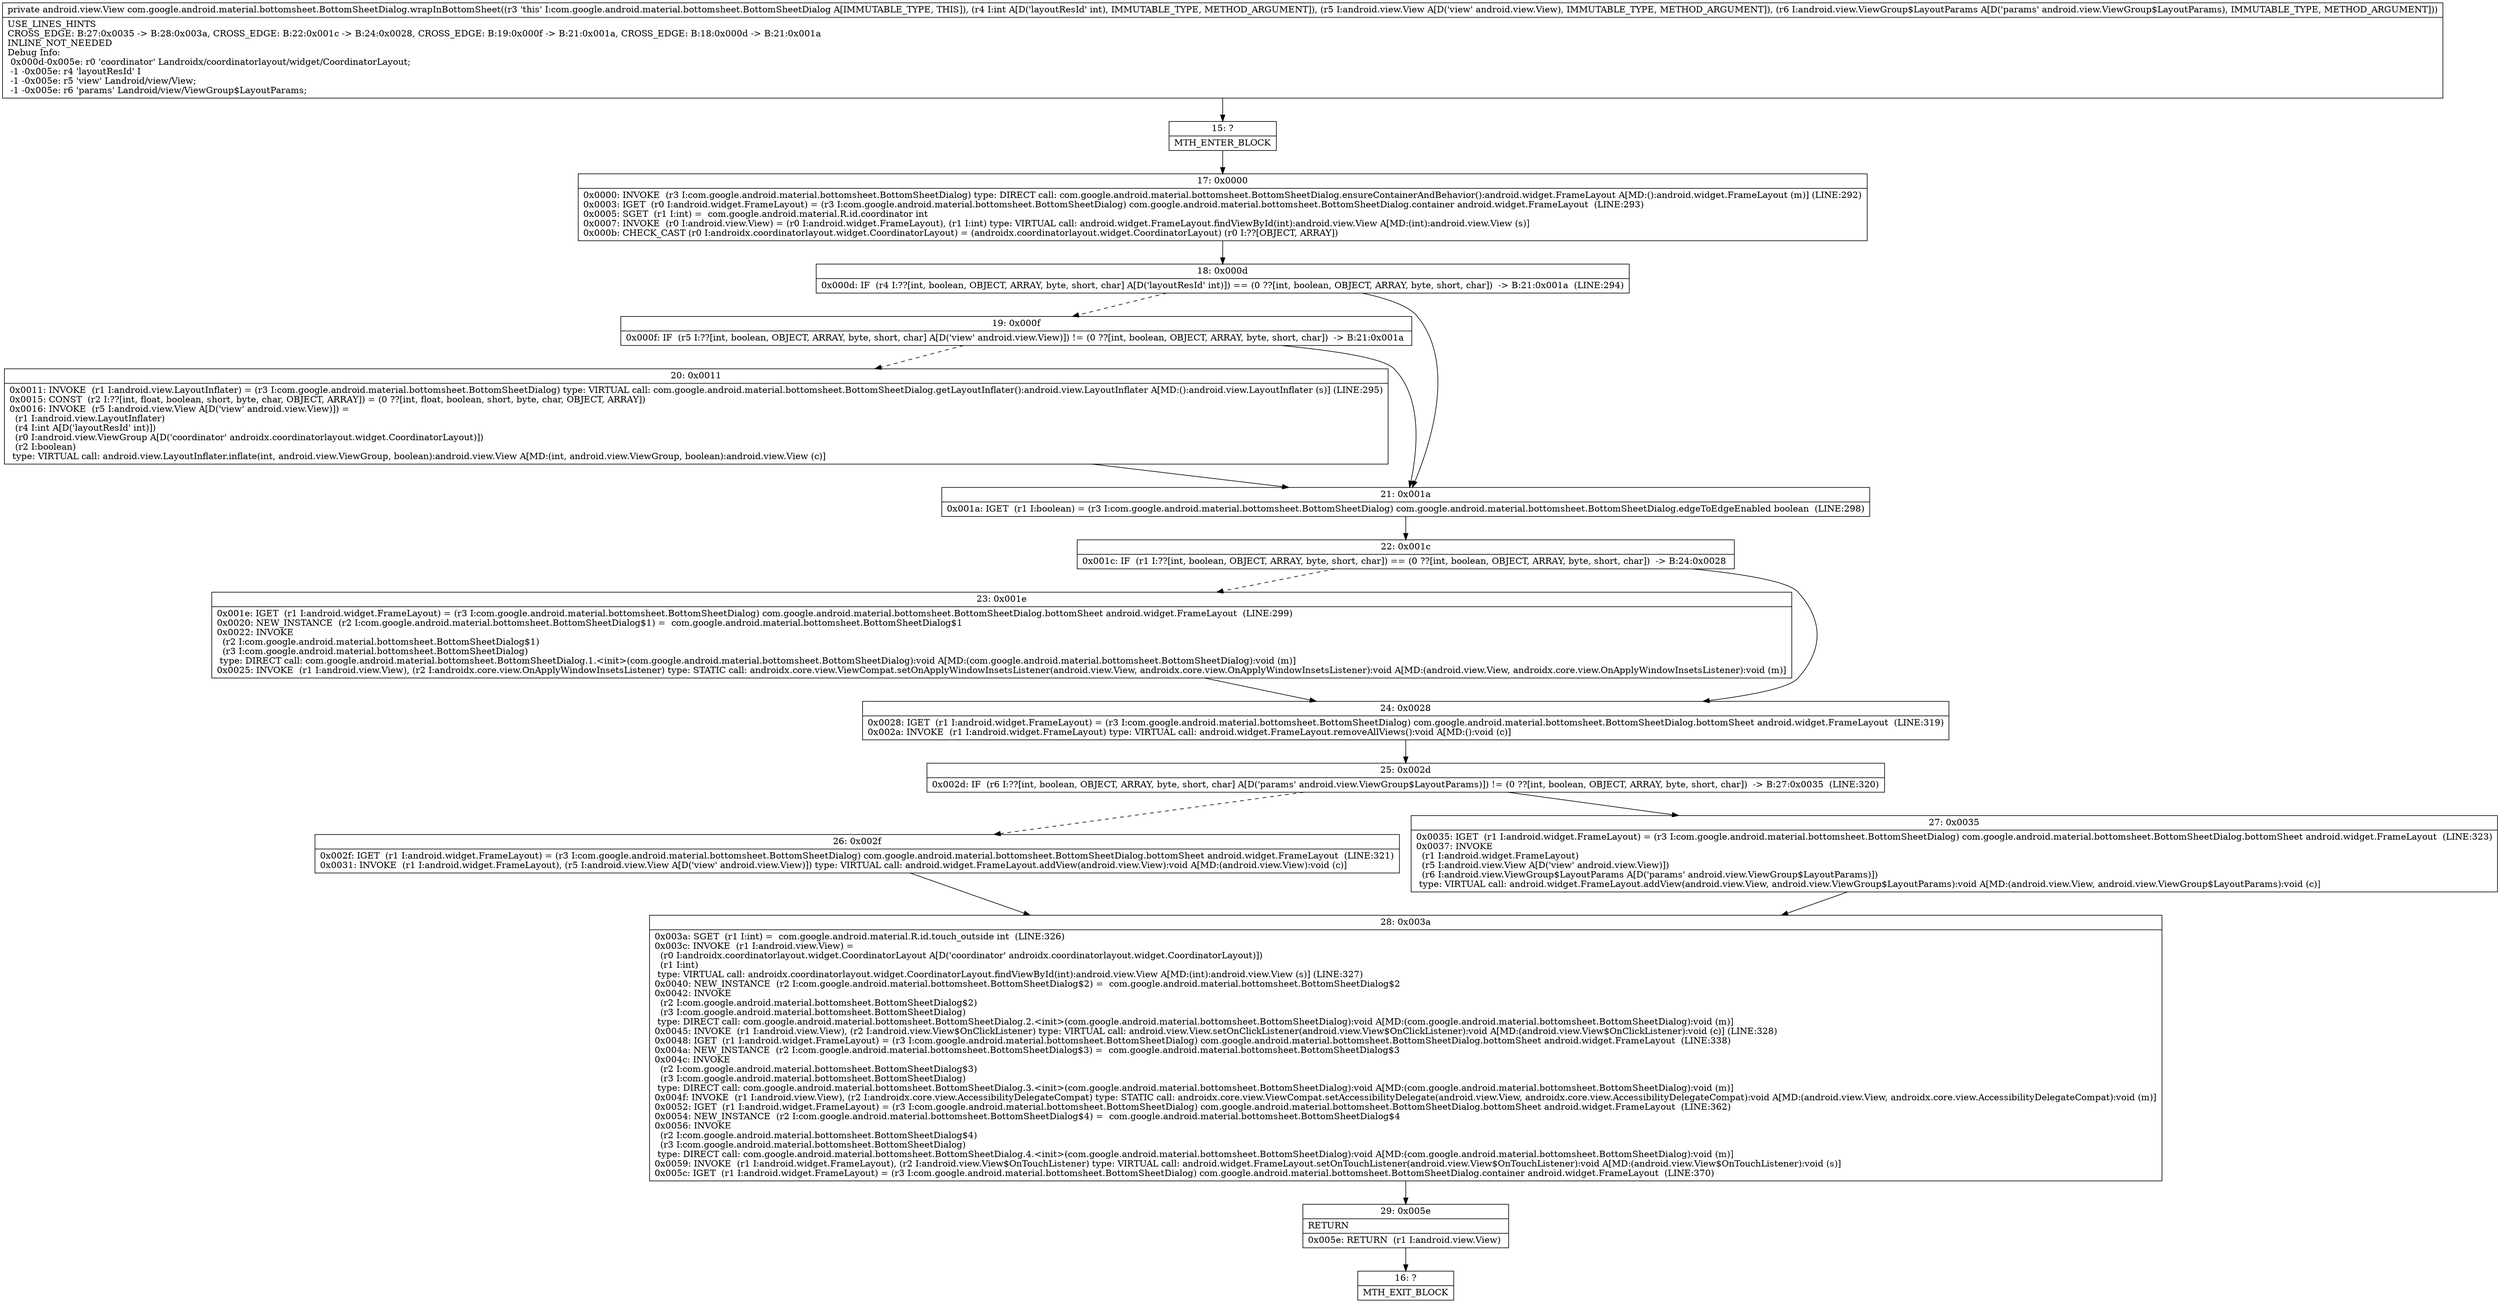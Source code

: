 digraph "CFG forcom.google.android.material.bottomsheet.BottomSheetDialog.wrapInBottomSheet(ILandroid\/view\/View;Landroid\/view\/ViewGroup$LayoutParams;)Landroid\/view\/View;" {
Node_15 [shape=record,label="{15\:\ ?|MTH_ENTER_BLOCK\l}"];
Node_17 [shape=record,label="{17\:\ 0x0000|0x0000: INVOKE  (r3 I:com.google.android.material.bottomsheet.BottomSheetDialog) type: DIRECT call: com.google.android.material.bottomsheet.BottomSheetDialog.ensureContainerAndBehavior():android.widget.FrameLayout A[MD:():android.widget.FrameLayout (m)] (LINE:292)\l0x0003: IGET  (r0 I:android.widget.FrameLayout) = (r3 I:com.google.android.material.bottomsheet.BottomSheetDialog) com.google.android.material.bottomsheet.BottomSheetDialog.container android.widget.FrameLayout  (LINE:293)\l0x0005: SGET  (r1 I:int) =  com.google.android.material.R.id.coordinator int \l0x0007: INVOKE  (r0 I:android.view.View) = (r0 I:android.widget.FrameLayout), (r1 I:int) type: VIRTUAL call: android.widget.FrameLayout.findViewById(int):android.view.View A[MD:(int):android.view.View (s)]\l0x000b: CHECK_CAST (r0 I:androidx.coordinatorlayout.widget.CoordinatorLayout) = (androidx.coordinatorlayout.widget.CoordinatorLayout) (r0 I:??[OBJECT, ARRAY]) \l}"];
Node_18 [shape=record,label="{18\:\ 0x000d|0x000d: IF  (r4 I:??[int, boolean, OBJECT, ARRAY, byte, short, char] A[D('layoutResId' int)]) == (0 ??[int, boolean, OBJECT, ARRAY, byte, short, char])  \-\> B:21:0x001a  (LINE:294)\l}"];
Node_19 [shape=record,label="{19\:\ 0x000f|0x000f: IF  (r5 I:??[int, boolean, OBJECT, ARRAY, byte, short, char] A[D('view' android.view.View)]) != (0 ??[int, boolean, OBJECT, ARRAY, byte, short, char])  \-\> B:21:0x001a \l}"];
Node_20 [shape=record,label="{20\:\ 0x0011|0x0011: INVOKE  (r1 I:android.view.LayoutInflater) = (r3 I:com.google.android.material.bottomsheet.BottomSheetDialog) type: VIRTUAL call: com.google.android.material.bottomsheet.BottomSheetDialog.getLayoutInflater():android.view.LayoutInflater A[MD:():android.view.LayoutInflater (s)] (LINE:295)\l0x0015: CONST  (r2 I:??[int, float, boolean, short, byte, char, OBJECT, ARRAY]) = (0 ??[int, float, boolean, short, byte, char, OBJECT, ARRAY]) \l0x0016: INVOKE  (r5 I:android.view.View A[D('view' android.view.View)]) = \l  (r1 I:android.view.LayoutInflater)\l  (r4 I:int A[D('layoutResId' int)])\l  (r0 I:android.view.ViewGroup A[D('coordinator' androidx.coordinatorlayout.widget.CoordinatorLayout)])\l  (r2 I:boolean)\l type: VIRTUAL call: android.view.LayoutInflater.inflate(int, android.view.ViewGroup, boolean):android.view.View A[MD:(int, android.view.ViewGroup, boolean):android.view.View (c)]\l}"];
Node_21 [shape=record,label="{21\:\ 0x001a|0x001a: IGET  (r1 I:boolean) = (r3 I:com.google.android.material.bottomsheet.BottomSheetDialog) com.google.android.material.bottomsheet.BottomSheetDialog.edgeToEdgeEnabled boolean  (LINE:298)\l}"];
Node_22 [shape=record,label="{22\:\ 0x001c|0x001c: IF  (r1 I:??[int, boolean, OBJECT, ARRAY, byte, short, char]) == (0 ??[int, boolean, OBJECT, ARRAY, byte, short, char])  \-\> B:24:0x0028 \l}"];
Node_23 [shape=record,label="{23\:\ 0x001e|0x001e: IGET  (r1 I:android.widget.FrameLayout) = (r3 I:com.google.android.material.bottomsheet.BottomSheetDialog) com.google.android.material.bottomsheet.BottomSheetDialog.bottomSheet android.widget.FrameLayout  (LINE:299)\l0x0020: NEW_INSTANCE  (r2 I:com.google.android.material.bottomsheet.BottomSheetDialog$1) =  com.google.android.material.bottomsheet.BottomSheetDialog$1 \l0x0022: INVOKE  \l  (r2 I:com.google.android.material.bottomsheet.BottomSheetDialog$1)\l  (r3 I:com.google.android.material.bottomsheet.BottomSheetDialog)\l type: DIRECT call: com.google.android.material.bottomsheet.BottomSheetDialog.1.\<init\>(com.google.android.material.bottomsheet.BottomSheetDialog):void A[MD:(com.google.android.material.bottomsheet.BottomSheetDialog):void (m)]\l0x0025: INVOKE  (r1 I:android.view.View), (r2 I:androidx.core.view.OnApplyWindowInsetsListener) type: STATIC call: androidx.core.view.ViewCompat.setOnApplyWindowInsetsListener(android.view.View, androidx.core.view.OnApplyWindowInsetsListener):void A[MD:(android.view.View, androidx.core.view.OnApplyWindowInsetsListener):void (m)]\l}"];
Node_24 [shape=record,label="{24\:\ 0x0028|0x0028: IGET  (r1 I:android.widget.FrameLayout) = (r3 I:com.google.android.material.bottomsheet.BottomSheetDialog) com.google.android.material.bottomsheet.BottomSheetDialog.bottomSheet android.widget.FrameLayout  (LINE:319)\l0x002a: INVOKE  (r1 I:android.widget.FrameLayout) type: VIRTUAL call: android.widget.FrameLayout.removeAllViews():void A[MD:():void (c)]\l}"];
Node_25 [shape=record,label="{25\:\ 0x002d|0x002d: IF  (r6 I:??[int, boolean, OBJECT, ARRAY, byte, short, char] A[D('params' android.view.ViewGroup$LayoutParams)]) != (0 ??[int, boolean, OBJECT, ARRAY, byte, short, char])  \-\> B:27:0x0035  (LINE:320)\l}"];
Node_26 [shape=record,label="{26\:\ 0x002f|0x002f: IGET  (r1 I:android.widget.FrameLayout) = (r3 I:com.google.android.material.bottomsheet.BottomSheetDialog) com.google.android.material.bottomsheet.BottomSheetDialog.bottomSheet android.widget.FrameLayout  (LINE:321)\l0x0031: INVOKE  (r1 I:android.widget.FrameLayout), (r5 I:android.view.View A[D('view' android.view.View)]) type: VIRTUAL call: android.widget.FrameLayout.addView(android.view.View):void A[MD:(android.view.View):void (c)]\l}"];
Node_28 [shape=record,label="{28\:\ 0x003a|0x003a: SGET  (r1 I:int) =  com.google.android.material.R.id.touch_outside int  (LINE:326)\l0x003c: INVOKE  (r1 I:android.view.View) = \l  (r0 I:androidx.coordinatorlayout.widget.CoordinatorLayout A[D('coordinator' androidx.coordinatorlayout.widget.CoordinatorLayout)])\l  (r1 I:int)\l type: VIRTUAL call: androidx.coordinatorlayout.widget.CoordinatorLayout.findViewById(int):android.view.View A[MD:(int):android.view.View (s)] (LINE:327)\l0x0040: NEW_INSTANCE  (r2 I:com.google.android.material.bottomsheet.BottomSheetDialog$2) =  com.google.android.material.bottomsheet.BottomSheetDialog$2 \l0x0042: INVOKE  \l  (r2 I:com.google.android.material.bottomsheet.BottomSheetDialog$2)\l  (r3 I:com.google.android.material.bottomsheet.BottomSheetDialog)\l type: DIRECT call: com.google.android.material.bottomsheet.BottomSheetDialog.2.\<init\>(com.google.android.material.bottomsheet.BottomSheetDialog):void A[MD:(com.google.android.material.bottomsheet.BottomSheetDialog):void (m)]\l0x0045: INVOKE  (r1 I:android.view.View), (r2 I:android.view.View$OnClickListener) type: VIRTUAL call: android.view.View.setOnClickListener(android.view.View$OnClickListener):void A[MD:(android.view.View$OnClickListener):void (c)] (LINE:328)\l0x0048: IGET  (r1 I:android.widget.FrameLayout) = (r3 I:com.google.android.material.bottomsheet.BottomSheetDialog) com.google.android.material.bottomsheet.BottomSheetDialog.bottomSheet android.widget.FrameLayout  (LINE:338)\l0x004a: NEW_INSTANCE  (r2 I:com.google.android.material.bottomsheet.BottomSheetDialog$3) =  com.google.android.material.bottomsheet.BottomSheetDialog$3 \l0x004c: INVOKE  \l  (r2 I:com.google.android.material.bottomsheet.BottomSheetDialog$3)\l  (r3 I:com.google.android.material.bottomsheet.BottomSheetDialog)\l type: DIRECT call: com.google.android.material.bottomsheet.BottomSheetDialog.3.\<init\>(com.google.android.material.bottomsheet.BottomSheetDialog):void A[MD:(com.google.android.material.bottomsheet.BottomSheetDialog):void (m)]\l0x004f: INVOKE  (r1 I:android.view.View), (r2 I:androidx.core.view.AccessibilityDelegateCompat) type: STATIC call: androidx.core.view.ViewCompat.setAccessibilityDelegate(android.view.View, androidx.core.view.AccessibilityDelegateCompat):void A[MD:(android.view.View, androidx.core.view.AccessibilityDelegateCompat):void (m)]\l0x0052: IGET  (r1 I:android.widget.FrameLayout) = (r3 I:com.google.android.material.bottomsheet.BottomSheetDialog) com.google.android.material.bottomsheet.BottomSheetDialog.bottomSheet android.widget.FrameLayout  (LINE:362)\l0x0054: NEW_INSTANCE  (r2 I:com.google.android.material.bottomsheet.BottomSheetDialog$4) =  com.google.android.material.bottomsheet.BottomSheetDialog$4 \l0x0056: INVOKE  \l  (r2 I:com.google.android.material.bottomsheet.BottomSheetDialog$4)\l  (r3 I:com.google.android.material.bottomsheet.BottomSheetDialog)\l type: DIRECT call: com.google.android.material.bottomsheet.BottomSheetDialog.4.\<init\>(com.google.android.material.bottomsheet.BottomSheetDialog):void A[MD:(com.google.android.material.bottomsheet.BottomSheetDialog):void (m)]\l0x0059: INVOKE  (r1 I:android.widget.FrameLayout), (r2 I:android.view.View$OnTouchListener) type: VIRTUAL call: android.widget.FrameLayout.setOnTouchListener(android.view.View$OnTouchListener):void A[MD:(android.view.View$OnTouchListener):void (s)]\l0x005c: IGET  (r1 I:android.widget.FrameLayout) = (r3 I:com.google.android.material.bottomsheet.BottomSheetDialog) com.google.android.material.bottomsheet.BottomSheetDialog.container android.widget.FrameLayout  (LINE:370)\l}"];
Node_29 [shape=record,label="{29\:\ 0x005e|RETURN\l|0x005e: RETURN  (r1 I:android.view.View) \l}"];
Node_16 [shape=record,label="{16\:\ ?|MTH_EXIT_BLOCK\l}"];
Node_27 [shape=record,label="{27\:\ 0x0035|0x0035: IGET  (r1 I:android.widget.FrameLayout) = (r3 I:com.google.android.material.bottomsheet.BottomSheetDialog) com.google.android.material.bottomsheet.BottomSheetDialog.bottomSheet android.widget.FrameLayout  (LINE:323)\l0x0037: INVOKE  \l  (r1 I:android.widget.FrameLayout)\l  (r5 I:android.view.View A[D('view' android.view.View)])\l  (r6 I:android.view.ViewGroup$LayoutParams A[D('params' android.view.ViewGroup$LayoutParams)])\l type: VIRTUAL call: android.widget.FrameLayout.addView(android.view.View, android.view.ViewGroup$LayoutParams):void A[MD:(android.view.View, android.view.ViewGroup$LayoutParams):void (c)]\l}"];
MethodNode[shape=record,label="{private android.view.View com.google.android.material.bottomsheet.BottomSheetDialog.wrapInBottomSheet((r3 'this' I:com.google.android.material.bottomsheet.BottomSheetDialog A[IMMUTABLE_TYPE, THIS]), (r4 I:int A[D('layoutResId' int), IMMUTABLE_TYPE, METHOD_ARGUMENT]), (r5 I:android.view.View A[D('view' android.view.View), IMMUTABLE_TYPE, METHOD_ARGUMENT]), (r6 I:android.view.ViewGroup$LayoutParams A[D('params' android.view.ViewGroup$LayoutParams), IMMUTABLE_TYPE, METHOD_ARGUMENT]))  | USE_LINES_HINTS\lCROSS_EDGE: B:27:0x0035 \-\> B:28:0x003a, CROSS_EDGE: B:22:0x001c \-\> B:24:0x0028, CROSS_EDGE: B:19:0x000f \-\> B:21:0x001a, CROSS_EDGE: B:18:0x000d \-\> B:21:0x001a\lINLINE_NOT_NEEDED\lDebug Info:\l  0x000d\-0x005e: r0 'coordinator' Landroidx\/coordinatorlayout\/widget\/CoordinatorLayout;\l  \-1 \-0x005e: r4 'layoutResId' I\l  \-1 \-0x005e: r5 'view' Landroid\/view\/View;\l  \-1 \-0x005e: r6 'params' Landroid\/view\/ViewGroup$LayoutParams;\l}"];
MethodNode -> Node_15;Node_15 -> Node_17;
Node_17 -> Node_18;
Node_18 -> Node_19[style=dashed];
Node_18 -> Node_21;
Node_19 -> Node_20[style=dashed];
Node_19 -> Node_21;
Node_20 -> Node_21;
Node_21 -> Node_22;
Node_22 -> Node_23[style=dashed];
Node_22 -> Node_24;
Node_23 -> Node_24;
Node_24 -> Node_25;
Node_25 -> Node_26[style=dashed];
Node_25 -> Node_27;
Node_26 -> Node_28;
Node_28 -> Node_29;
Node_29 -> Node_16;
Node_27 -> Node_28;
}

